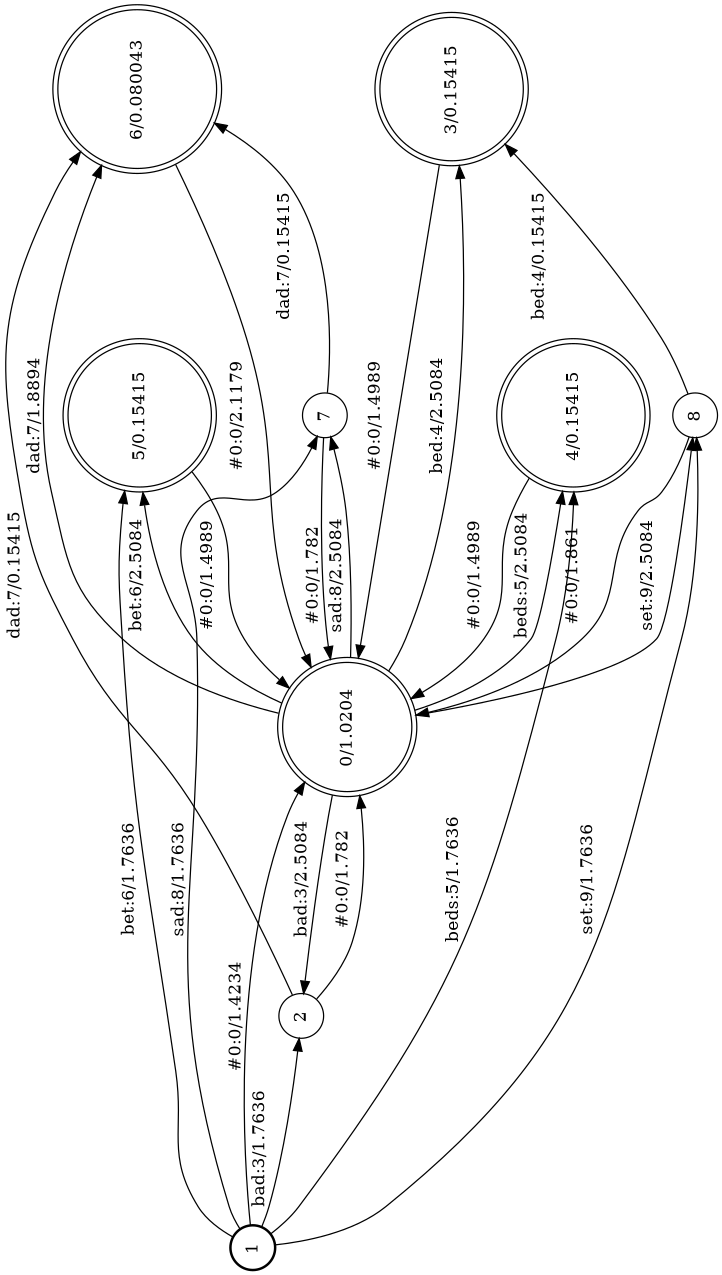 digraph FST {
rankdir = LR;
size = "8.5,11";
label = "";
center = 1;
orientation = Landscape;
ranksep = "0.4";
nodesep = "0.25";
1 [label = "1", shape = circle, style = bold, fontsize = 14]
	1 -> 2 [label = "bad:3/1.7636", fontsize = 14];
	1 -> 4 [label = "beds:5/1.7636", fontsize = 14];
	1 -> 5 [label = "bet:6/1.7636", fontsize = 14];
	1 -> 7 [label = "sad:8/1.7636", fontsize = 14];
	1 -> 8 [label = "set:9/1.7636", fontsize = 14];
	1 -> 0 [label = "#0:0/1.4234", fontsize = 14];
0 [label = "0/1.0204", shape = doublecircle, style = solid, fontsize = 14]
	0 -> 2 [label = "bad:3/2.5084", fontsize = 14];
	0 -> 3 [label = "bed:4/2.5084", fontsize = 14];
	0 -> 4 [label = "beds:5/2.5084", fontsize = 14];
	0 -> 5 [label = "bet:6/2.5084", fontsize = 14];
	0 -> 6 [label = "dad:7/1.8894", fontsize = 14];
	0 -> 7 [label = "sad:8/2.5084", fontsize = 14];
	0 -> 8 [label = "set:9/2.5084", fontsize = 14];
2 [label = "2", shape = circle, style = solid, fontsize = 14]
	2 -> 6 [label = "dad:7/0.15415", fontsize = 14];
	2 -> 0 [label = "#0:0/1.782", fontsize = 14];
3 [label = "3/0.15415", shape = doublecircle, style = solid, fontsize = 14]
	3 -> 0 [label = "#0:0/1.4989", fontsize = 14];
4 [label = "4/0.15415", shape = doublecircle, style = solid, fontsize = 14]
	4 -> 0 [label = "#0:0/1.4989", fontsize = 14];
5 [label = "5/0.15415", shape = doublecircle, style = solid, fontsize = 14]
	5 -> 0 [label = "#0:0/1.4989", fontsize = 14];
6 [label = "6/0.080043", shape = doublecircle, style = solid, fontsize = 14]
	6 -> 0 [label = "#0:0/2.1179", fontsize = 14];
7 [label = "7", shape = circle, style = solid, fontsize = 14]
	7 -> 6 [label = "dad:7/0.15415", fontsize = 14];
	7 -> 0 [label = "#0:0/1.782", fontsize = 14];
8 [label = "8", shape = circle, style = solid, fontsize = 14]
	8 -> 3 [label = "bed:4/0.15415", fontsize = 14];
	8 -> 0 [label = "#0:0/1.861", fontsize = 14];
}
